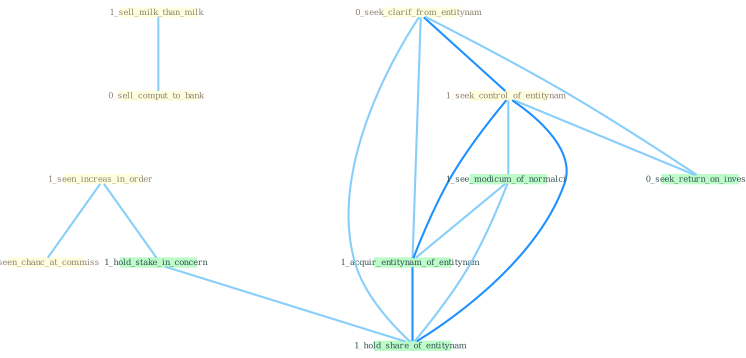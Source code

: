 Graph G{ 
    node
    [shape=polygon,style=filled,width=.5,height=.06,color="#BDFCC9",fixedsize=true,fontsize=4,
    fontcolor="#2f4f4f"];
    {node
    [color="#ffffe0", fontcolor="#8b7d6b"] "1_sell_milk_than_milk " "1_seen_increas_in_order " "0_seek_clarif_from_entitynam " "1_seen_chanc_at_commiss " "1_seek_control_of_entitynam " "0_sell_comput_to_bank "}
{node [color="#fff0f5", fontcolor="#b22222"]}
edge [color="#B0E2FF"];

	"1_sell_milk_than_milk " -- "0_sell_comput_to_bank " [w="1", color="#87cefa" ];
	"1_seen_increas_in_order " -- "1_seen_chanc_at_commiss " [w="1", color="#87cefa" ];
	"1_seen_increas_in_order " -- "1_hold_stake_in_concern " [w="1", color="#87cefa" ];
	"0_seek_clarif_from_entitynam " -- "1_seek_control_of_entitynam " [w="2", color="#1e90ff" , len=0.8];
	"0_seek_clarif_from_entitynam " -- "0_seek_return_on_invest " [w="1", color="#87cefa" ];
	"0_seek_clarif_from_entitynam " -- "1_acquir_entitynam_of_entitynam " [w="1", color="#87cefa" ];
	"0_seek_clarif_from_entitynam " -- "1_hold_share_of_entitynam " [w="1", color="#87cefa" ];
	"1_seek_control_of_entitynam " -- "0_seek_return_on_invest " [w="1", color="#87cefa" ];
	"1_seek_control_of_entitynam " -- "1_see_modicum_of_normalci " [w="1", color="#87cefa" ];
	"1_seek_control_of_entitynam " -- "1_acquir_entitynam_of_entitynam " [w="2", color="#1e90ff" , len=0.8];
	"1_seek_control_of_entitynam " -- "1_hold_share_of_entitynam " [w="2", color="#1e90ff" , len=0.8];
	"1_hold_stake_in_concern " -- "1_hold_share_of_entitynam " [w="1", color="#87cefa" ];
	"1_see_modicum_of_normalci " -- "1_acquir_entitynam_of_entitynam " [w="1", color="#87cefa" ];
	"1_see_modicum_of_normalci " -- "1_hold_share_of_entitynam " [w="1", color="#87cefa" ];
	"1_acquir_entitynam_of_entitynam " -- "1_hold_share_of_entitynam " [w="2", color="#1e90ff" , len=0.8];
}